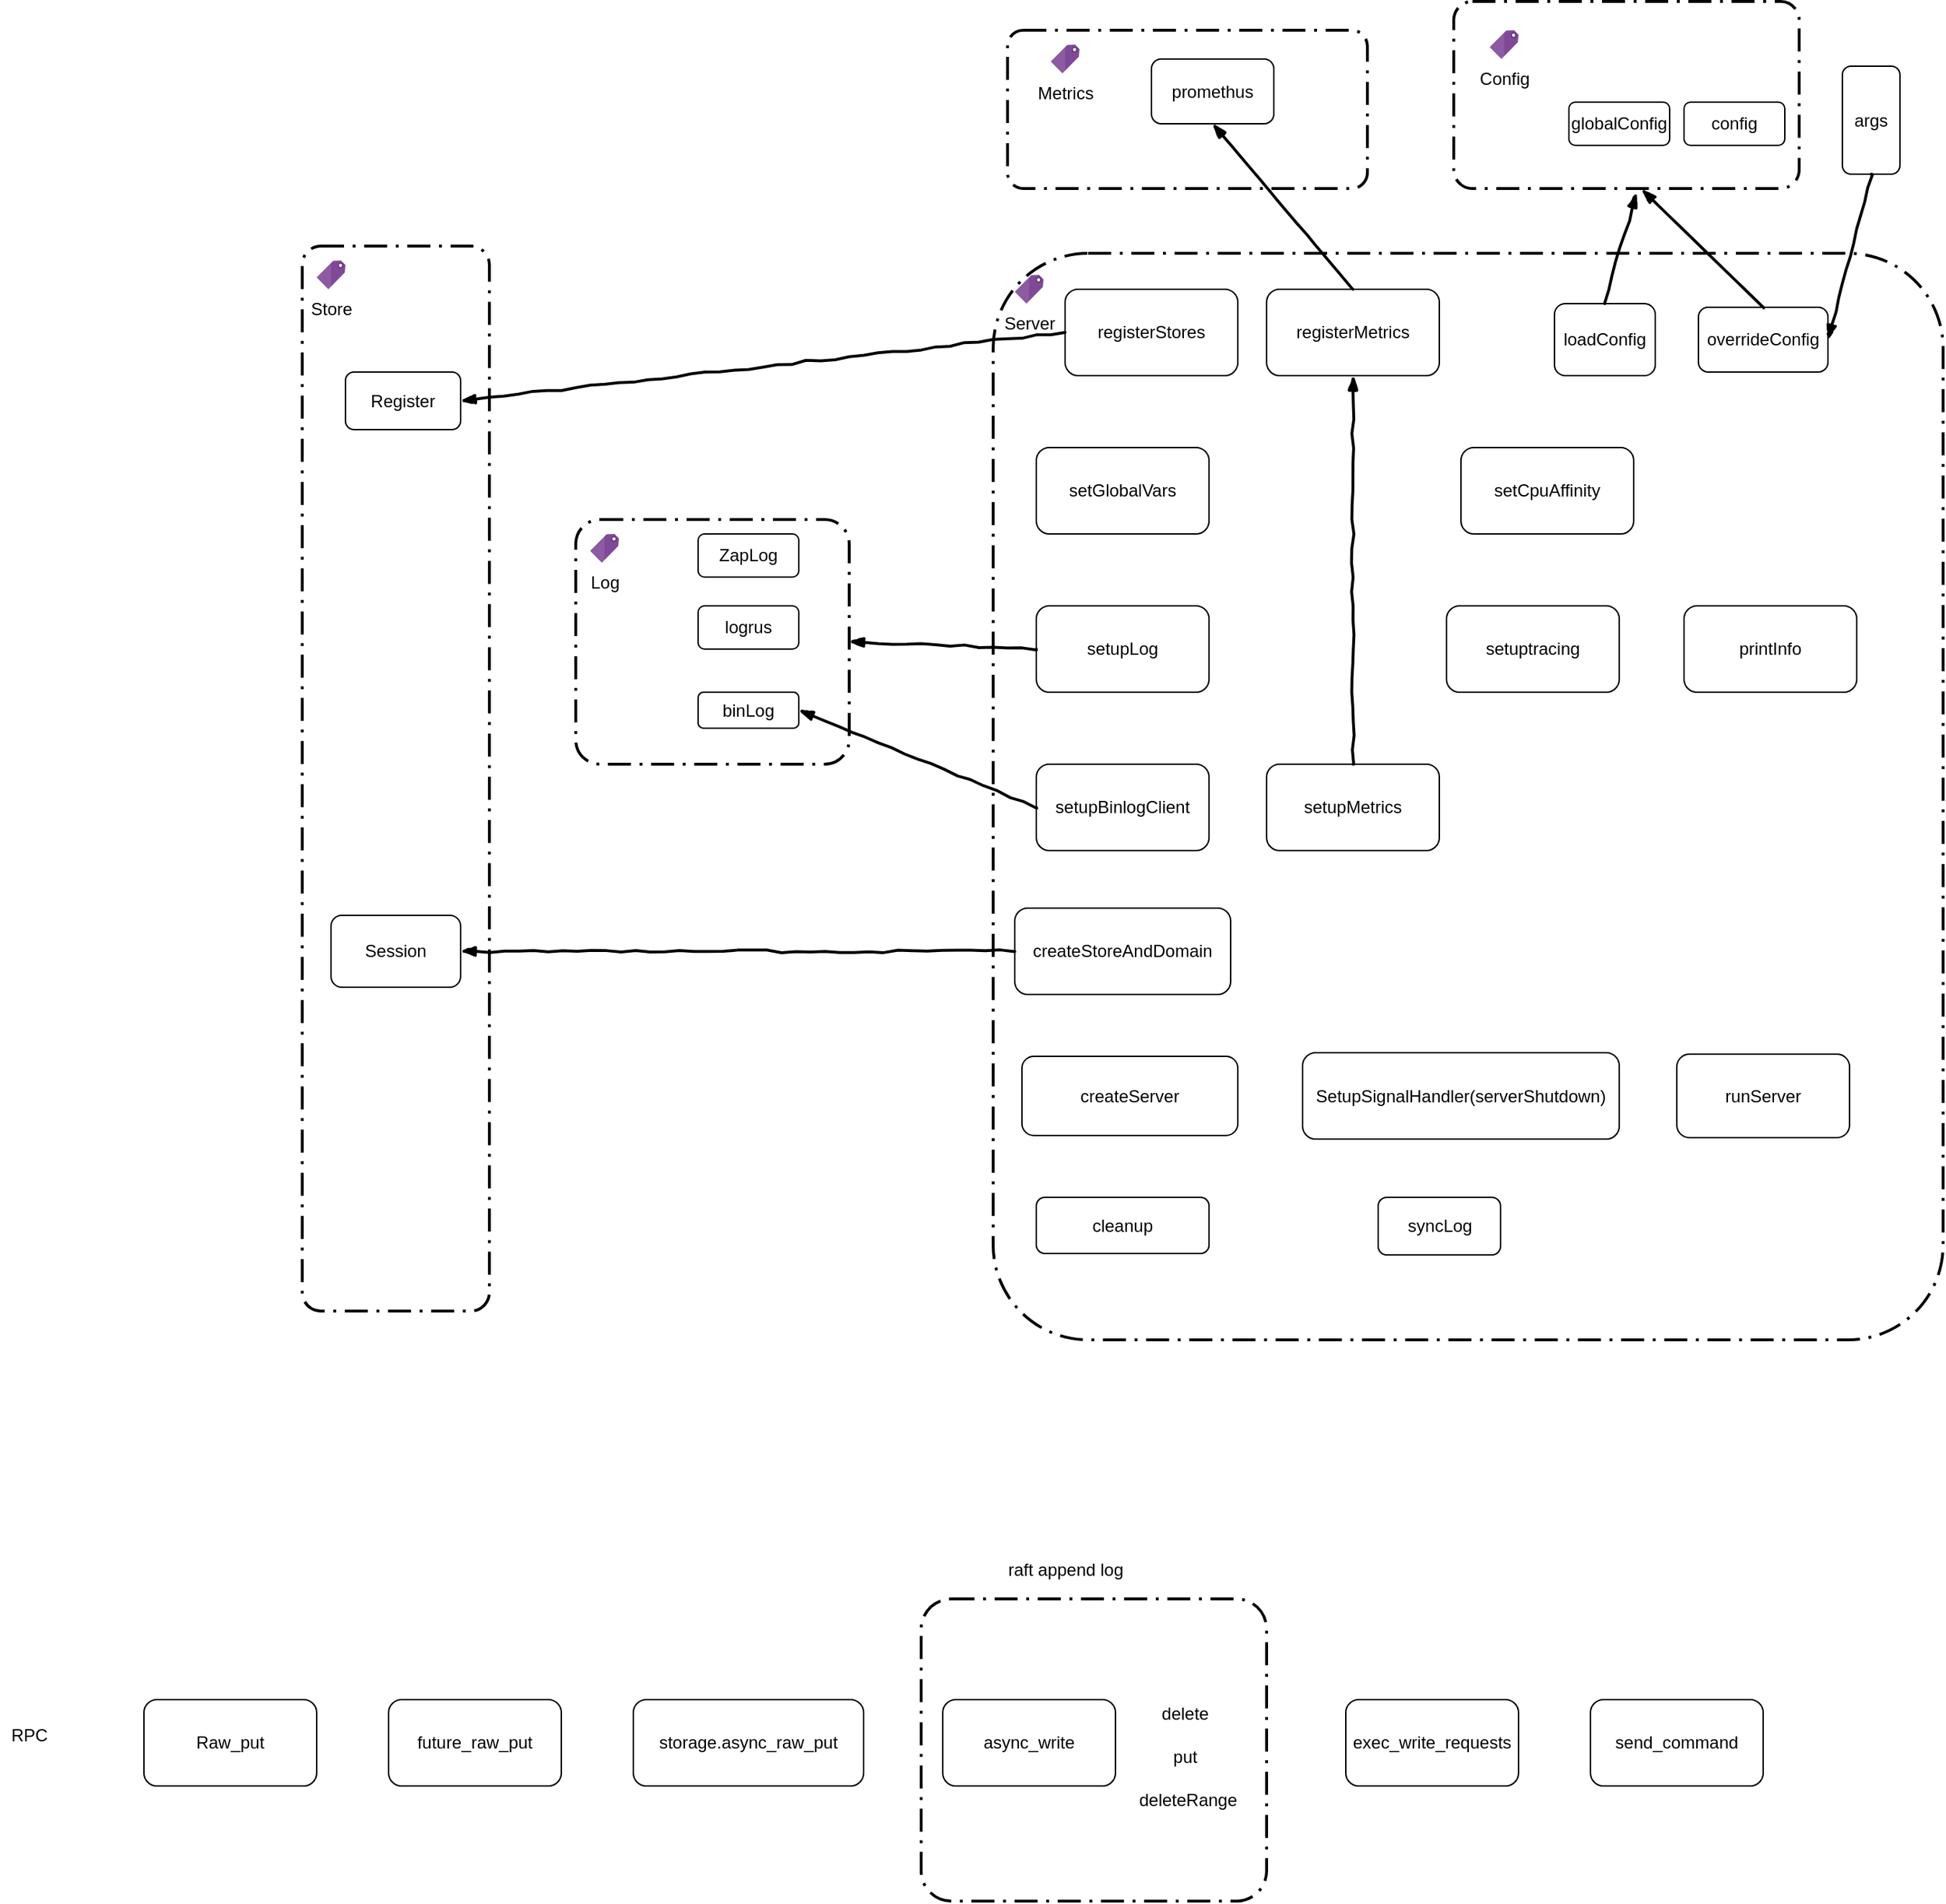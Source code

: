 <mxfile version="12.3.6" type="github" pages="1">
  <diagram id="XhCT36HkYSDXP21U2TD1" name="Page-1">
    <mxGraphModel dx="3197" dy="2367" grid="1" gridSize="10" guides="1" tooltips="1" connect="1" arrows="1" fold="1" page="1" pageScale="1" pageWidth="850" pageHeight="1100" math="0" shadow="0">
      <root>
        <mxCell id="0"/>
        <mxCell id="1" parent="0"/>
        <mxCell id="HmxhT_TRLdTRmaautLTd-18" value="" style="rounded=1;arcSize=10;dashed=1;fillColor=none;gradientColor=none;dashPattern=8 3 1 3;strokeWidth=2;" parent="1" vertex="1">
          <mxGeometry x="60" y="-5" width="660" height="755" as="geometry"/>
        </mxCell>
        <mxCell id="HmxhT_TRLdTRmaautLTd-1" value="registerStores" style="rounded=1;whiteSpace=wrap;html=1;" parent="1" vertex="1">
          <mxGeometry x="110" y="20" width="120" height="60" as="geometry"/>
        </mxCell>
        <mxCell id="HmxhT_TRLdTRmaautLTd-2" value="registerMetrics" style="rounded=1;whiteSpace=wrap;html=1;" parent="1" vertex="1">
          <mxGeometry x="250" y="20" width="120" height="60" as="geometry"/>
        </mxCell>
        <mxCell id="HmxhT_TRLdTRmaautLTd-3" value="loadConfig" style="rounded=1;whiteSpace=wrap;html=1;" parent="1" vertex="1">
          <mxGeometry x="450" y="30" width="70" height="50" as="geometry"/>
        </mxCell>
        <mxCell id="HmxhT_TRLdTRmaautLTd-4" value="overrideConfig" style="rounded=1;whiteSpace=wrap;html=1;" parent="1" vertex="1">
          <mxGeometry x="550" y="32.5" width="90" height="45" as="geometry"/>
        </mxCell>
        <mxCell id="HmxhT_TRLdTRmaautLTd-5" value="setGlobalVars" style="rounded=1;whiteSpace=wrap;html=1;" parent="1" vertex="1">
          <mxGeometry x="90" y="130" width="120" height="60" as="geometry"/>
        </mxCell>
        <mxCell id="HmxhT_TRLdTRmaautLTd-6" value="setCpuAffinity" style="rounded=1;whiteSpace=wrap;html=1;" parent="1" vertex="1">
          <mxGeometry x="385" y="130" width="120" height="60" as="geometry"/>
        </mxCell>
        <mxCell id="HmxhT_TRLdTRmaautLTd-7" value="setupLog" style="rounded=1;whiteSpace=wrap;html=1;" parent="1" vertex="1">
          <mxGeometry x="90" y="240" width="120" height="60" as="geometry"/>
        </mxCell>
        <mxCell id="HmxhT_TRLdTRmaautLTd-8" value="setuptracing" style="rounded=1;whiteSpace=wrap;html=1;" parent="1" vertex="1">
          <mxGeometry x="375" y="240" width="120" height="60" as="geometry"/>
        </mxCell>
        <mxCell id="HmxhT_TRLdTRmaautLTd-9" value="printInfo" style="rounded=1;whiteSpace=wrap;html=1;" parent="1" vertex="1">
          <mxGeometry x="540" y="240" width="120" height="60" as="geometry"/>
        </mxCell>
        <mxCell id="HmxhT_TRLdTRmaautLTd-10" value="setupBinlogClient" style="rounded=1;whiteSpace=wrap;html=1;" parent="1" vertex="1">
          <mxGeometry x="90" y="350" width="120" height="60" as="geometry"/>
        </mxCell>
        <mxCell id="HmxhT_TRLdTRmaautLTd-11" value="setupMetrics" style="rounded=1;whiteSpace=wrap;html=1;" parent="1" vertex="1">
          <mxGeometry x="250" y="350" width="120" height="60" as="geometry"/>
        </mxCell>
        <mxCell id="HmxhT_TRLdTRmaautLTd-12" value="createStoreAndDomain" style="rounded=1;whiteSpace=wrap;html=1;" parent="1" vertex="1">
          <mxGeometry x="75" y="450" width="150" height="60" as="geometry"/>
        </mxCell>
        <mxCell id="HmxhT_TRLdTRmaautLTd-13" value="createServer" style="rounded=1;whiteSpace=wrap;html=1;" parent="1" vertex="1">
          <mxGeometry x="80" y="553" width="150" height="55" as="geometry"/>
        </mxCell>
        <mxCell id="HmxhT_TRLdTRmaautLTd-14" value="SetupSignalHandler(serverShutdown)" style="rounded=1;whiteSpace=wrap;html=1;" parent="1" vertex="1">
          <mxGeometry x="275" y="550.5" width="220" height="60" as="geometry"/>
        </mxCell>
        <mxCell id="HmxhT_TRLdTRmaautLTd-15" value="runServer" style="rounded=1;whiteSpace=wrap;html=1;" parent="1" vertex="1">
          <mxGeometry x="535" y="551.5" width="120" height="58" as="geometry"/>
        </mxCell>
        <mxCell id="HmxhT_TRLdTRmaautLTd-16" value="cleanup" style="rounded=1;whiteSpace=wrap;html=1;" parent="1" vertex="1">
          <mxGeometry x="90" y="651" width="120" height="39" as="geometry"/>
        </mxCell>
        <mxCell id="HmxhT_TRLdTRmaautLTd-17" value="syncLog" style="rounded=1;whiteSpace=wrap;html=1;" parent="1" vertex="1">
          <mxGeometry x="327.5" y="651" width="85" height="40" as="geometry"/>
        </mxCell>
        <mxCell id="HmxhT_TRLdTRmaautLTd-19" value="Server" style="aspect=fixed;html=1;points=[];align=center;image;fontSize=12;image=img/lib/mscae/Tag.svg;" parent="1" vertex="1">
          <mxGeometry x="75" y="10" width="20" height="20" as="geometry"/>
        </mxCell>
        <mxCell id="HmxhT_TRLdTRmaautLTd-27" value="" style="rounded=1;arcSize=10;dashed=1;fillColor=none;gradientColor=none;dashPattern=8 3 1 3;strokeWidth=2;" parent="1" vertex="1">
          <mxGeometry x="-420" y="-10" width="130" height="740" as="geometry"/>
        </mxCell>
        <mxCell id="HmxhT_TRLdTRmaautLTd-28" value="Store" style="aspect=fixed;html=1;points=[];align=center;image;fontSize=12;image=img/lib/mscae/Tag.svg;" parent="1" vertex="1">
          <mxGeometry x="-410" width="20" height="20" as="geometry"/>
        </mxCell>
        <mxCell id="HmxhT_TRLdTRmaautLTd-29" value="Register" style="rounded=1;whiteSpace=wrap;html=1;" parent="1" vertex="1">
          <mxGeometry x="-390" y="77.5" width="80" height="40" as="geometry"/>
        </mxCell>
        <mxCell id="HmxhT_TRLdTRmaautLTd-30" value="" style="rounded=0;comic=1;strokeWidth=2;endArrow=blockThin;html=1;fontFamily=Comic Sans MS;fontStyle=1;exitX=0;exitY=0.5;exitDx=0;exitDy=0;entryX=1;entryY=0.5;entryDx=0;entryDy=0;" parent="1" source="HmxhT_TRLdTRmaautLTd-1" target="HmxhT_TRLdTRmaautLTd-29" edge="1">
          <mxGeometry width="50" height="50" relative="1" as="geometry">
            <mxPoint x="30" y="60" as="sourcePoint"/>
            <mxPoint x="-90" y="60" as="targetPoint"/>
          </mxGeometry>
        </mxCell>
        <mxCell id="HmxhT_TRLdTRmaautLTd-31" value="" style="rounded=1;arcSize=10;dashed=1;fillColor=none;gradientColor=none;dashPattern=8 3 1 3;strokeWidth=2;" parent="1" vertex="1">
          <mxGeometry x="70" y="-160" width="250" height="110" as="geometry"/>
        </mxCell>
        <mxCell id="HmxhT_TRLdTRmaautLTd-32" value="" style="rounded=0;comic=1;strokeWidth=2;endArrow=blockThin;html=1;fontFamily=Comic Sans MS;fontStyle=1;exitX=0.5;exitY=0;exitDx=0;exitDy=0;entryX=0.5;entryY=1;entryDx=0;entryDy=0;" parent="1" source="HmxhT_TRLdTRmaautLTd-2" target="HmxhT_TRLdTRmaautLTd-34" edge="1">
          <mxGeometry width="50" height="50" relative="1" as="geometry">
            <mxPoint x="260" y="15" as="sourcePoint"/>
            <mxPoint x="570" y="-60" as="targetPoint"/>
          </mxGeometry>
        </mxCell>
        <mxCell id="HmxhT_TRLdTRmaautLTd-33" value="Metrics" style="aspect=fixed;html=1;points=[];align=center;image;fontSize=12;image=img/lib/mscae/Tag.svg;" parent="1" vertex="1">
          <mxGeometry x="100" y="-150" width="20" height="20" as="geometry"/>
        </mxCell>
        <mxCell id="HmxhT_TRLdTRmaautLTd-34" value="promethus" style="rounded=1;whiteSpace=wrap;html=1;" parent="1" vertex="1">
          <mxGeometry x="170" y="-140" width="85" height="45" as="geometry"/>
        </mxCell>
        <mxCell id="HmxhT_TRLdTRmaautLTd-35" value="" style="rounded=1;arcSize=10;dashed=1;fillColor=none;gradientColor=none;dashPattern=8 3 1 3;strokeWidth=2;" parent="1" vertex="1">
          <mxGeometry x="380" y="-180" width="240" height="130" as="geometry"/>
        </mxCell>
        <mxCell id="HmxhT_TRLdTRmaautLTd-36" value="Config" style="aspect=fixed;html=1;points=[];align=center;image;fontSize=12;image=img/lib/mscae/Tag.svg;" parent="1" vertex="1">
          <mxGeometry x="405" y="-160" width="20" height="20" as="geometry"/>
        </mxCell>
        <mxCell id="HmxhT_TRLdTRmaautLTd-37" value="globalConfig" style="rounded=1;whiteSpace=wrap;html=1;" parent="1" vertex="1">
          <mxGeometry x="460" y="-110" width="70" height="30" as="geometry"/>
        </mxCell>
        <mxCell id="HmxhT_TRLdTRmaautLTd-39" value="config" style="rounded=1;whiteSpace=wrap;html=1;" parent="1" vertex="1">
          <mxGeometry x="540" y="-110" width="70" height="30" as="geometry"/>
        </mxCell>
        <mxCell id="HmxhT_TRLdTRmaautLTd-44" value="" style="rounded=0;comic=1;strokeWidth=2;endArrow=blockThin;html=1;fontFamily=Comic Sans MS;fontStyle=1;exitX=0.5;exitY=0;exitDx=0;exitDy=0;entryX=0.529;entryY=1.023;entryDx=0;entryDy=0;entryPerimeter=0;" parent="1" source="HmxhT_TRLdTRmaautLTd-3" target="HmxhT_TRLdTRmaautLTd-35" edge="1">
          <mxGeometry width="50" height="50" relative="1" as="geometry">
            <mxPoint x="700" y="-10" as="sourcePoint"/>
            <mxPoint x="750" y="-60" as="targetPoint"/>
          </mxGeometry>
        </mxCell>
        <mxCell id="HmxhT_TRLdTRmaautLTd-45" value="" style="rounded=0;comic=1;strokeWidth=2;endArrow=blockThin;html=1;fontFamily=Comic Sans MS;fontStyle=1;exitX=0.5;exitY=0;exitDx=0;exitDy=0;entryX=0.544;entryY=1.004;entryDx=0;entryDy=0;entryPerimeter=0;" parent="1" source="HmxhT_TRLdTRmaautLTd-4" target="HmxhT_TRLdTRmaautLTd-35" edge="1">
          <mxGeometry width="50" height="50" relative="1" as="geometry">
            <mxPoint x="680" y="-20" as="sourcePoint"/>
            <mxPoint x="730" y="-70" as="targetPoint"/>
          </mxGeometry>
        </mxCell>
        <mxCell id="HmxhT_TRLdTRmaautLTd-47" value="args" style="rounded=1;whiteSpace=wrap;html=1;" parent="1" vertex="1">
          <mxGeometry x="650" y="-135" width="40" height="75" as="geometry"/>
        </mxCell>
        <mxCell id="HmxhT_TRLdTRmaautLTd-48" value="" style="rounded=0;comic=1;strokeWidth=2;endArrow=blockThin;html=1;fontFamily=Comic Sans MS;fontStyle=1;exitX=0.5;exitY=1;exitDx=0;exitDy=0;entryX=1;entryY=0.5;entryDx=0;entryDy=0;" parent="1" source="HmxhT_TRLdTRmaautLTd-47" target="HmxhT_TRLdTRmaautLTd-4" edge="1">
          <mxGeometry width="50" height="50" relative="1" as="geometry">
            <mxPoint x="740" y="-10" as="sourcePoint"/>
            <mxPoint x="790" y="-60" as="targetPoint"/>
          </mxGeometry>
        </mxCell>
        <mxCell id="HmxhT_TRLdTRmaautLTd-49" value="" style="rounded=1;arcSize=10;dashed=1;fillColor=none;gradientColor=none;dashPattern=8 3 1 3;strokeWidth=2;" parent="1" vertex="1">
          <mxGeometry x="-230" y="180" width="190" height="170" as="geometry"/>
        </mxCell>
        <mxCell id="HmxhT_TRLdTRmaautLTd-50" value="Log" style="aspect=fixed;html=1;points=[];align=center;image;fontSize=12;image=img/lib/mscae/Tag.svg;" parent="1" vertex="1">
          <mxGeometry x="-220" y="190" width="20" height="20" as="geometry"/>
        </mxCell>
        <mxCell id="HmxhT_TRLdTRmaautLTd-51" value="ZapLog" style="rounded=1;whiteSpace=wrap;html=1;" parent="1" vertex="1">
          <mxGeometry x="-145" y="190" width="70" height="30" as="geometry"/>
        </mxCell>
        <mxCell id="HmxhT_TRLdTRmaautLTd-52" value="" style="rounded=0;comic=1;strokeWidth=2;endArrow=blockThin;html=1;fontFamily=Comic Sans MS;fontStyle=1;exitX=0;exitY=0.5;exitDx=0;exitDy=0;entryX=1;entryY=0.5;entryDx=0;entryDy=0;" parent="1" source="HmxhT_TRLdTRmaautLTd-7" target="HmxhT_TRLdTRmaautLTd-49" edge="1">
          <mxGeometry width="50" height="50" relative="1" as="geometry">
            <mxPoint x="-80" y="380" as="sourcePoint"/>
            <mxPoint x="-30" y="330" as="targetPoint"/>
          </mxGeometry>
        </mxCell>
        <mxCell id="HmxhT_TRLdTRmaautLTd-53" value="logrus" style="rounded=1;whiteSpace=wrap;html=1;" parent="1" vertex="1">
          <mxGeometry x="-145" y="240" width="70" height="30" as="geometry"/>
        </mxCell>
        <mxCell id="HmxhT_TRLdTRmaautLTd-54" value="binLog" style="rounded=1;whiteSpace=wrap;html=1;" parent="1" vertex="1">
          <mxGeometry x="-145" y="300" width="70" height="25" as="geometry"/>
        </mxCell>
        <mxCell id="HmxhT_TRLdTRmaautLTd-55" value="" style="rounded=0;comic=1;strokeWidth=2;endArrow=blockThin;html=1;fontFamily=Comic Sans MS;fontStyle=1;exitX=0;exitY=0.5;exitDx=0;exitDy=0;entryX=1;entryY=0.5;entryDx=0;entryDy=0;" parent="1" source="HmxhT_TRLdTRmaautLTd-10" target="HmxhT_TRLdTRmaautLTd-54" edge="1">
          <mxGeometry width="50" height="50" relative="1" as="geometry">
            <mxPoint x="-40" y="480" as="sourcePoint"/>
            <mxPoint x="10" y="430" as="targetPoint"/>
          </mxGeometry>
        </mxCell>
        <mxCell id="HmxhT_TRLdTRmaautLTd-56" value="" style="rounded=0;comic=1;strokeWidth=2;endArrow=blockThin;html=1;fontFamily=Comic Sans MS;fontStyle=1;exitX=0.5;exitY=0;exitDx=0;exitDy=0;entryX=0.5;entryY=1;entryDx=0;entryDy=0;" parent="1" source="HmxhT_TRLdTRmaautLTd-11" target="HmxhT_TRLdTRmaautLTd-2" edge="1">
          <mxGeometry width="50" height="50" relative="1" as="geometry">
            <mxPoint x="830" y="250" as="sourcePoint"/>
            <mxPoint x="880" y="200" as="targetPoint"/>
          </mxGeometry>
        </mxCell>
        <mxCell id="HmxhT_TRLdTRmaautLTd-58" value="" style="rounded=0;comic=1;strokeWidth=2;endArrow=blockThin;html=1;fontFamily=Comic Sans MS;fontStyle=1;exitX=0;exitY=0.5;exitDx=0;exitDy=0;entryX=1;entryY=0.5;entryDx=0;entryDy=0;" parent="1" source="HmxhT_TRLdTRmaautLTd-12" target="HmxhT_TRLdTRmaautLTd-59" edge="1">
          <mxGeometry width="50" height="50" relative="1" as="geometry">
            <mxPoint x="-180" y="530" as="sourcePoint"/>
            <mxPoint x="-130" y="480" as="targetPoint"/>
          </mxGeometry>
        </mxCell>
        <mxCell id="HmxhT_TRLdTRmaautLTd-59" value="Session" style="rounded=1;whiteSpace=wrap;html=1;" parent="1" vertex="1">
          <mxGeometry x="-400" y="455" width="90" height="50" as="geometry"/>
        </mxCell>
        <mxCell id="niVNCpxnwx3Cd_EfMshO-1" value="Raw_put" style="rounded=1;whiteSpace=wrap;html=1;" vertex="1" parent="1">
          <mxGeometry x="-530" y="1000" width="120" height="60" as="geometry"/>
        </mxCell>
        <mxCell id="niVNCpxnwx3Cd_EfMshO-3" value="RPC" style="text;html=1;align=center;verticalAlign=middle;resizable=0;points=[];;autosize=1;" vertex="1" parent="1">
          <mxGeometry x="-630" y="1015" width="40" height="20" as="geometry"/>
        </mxCell>
        <mxCell id="niVNCpxnwx3Cd_EfMshO-4" value="storage.async_raw_put" style="rounded=1;whiteSpace=wrap;html=1;" vertex="1" parent="1">
          <mxGeometry x="-190" y="1000" width="160" height="60" as="geometry"/>
        </mxCell>
        <mxCell id="niVNCpxnwx3Cd_EfMshO-6" value="future_raw_put" style="rounded=1;whiteSpace=wrap;html=1;" vertex="1" parent="1">
          <mxGeometry x="-360" y="1000" width="120" height="60" as="geometry"/>
        </mxCell>
        <mxCell id="niVNCpxnwx3Cd_EfMshO-7" value="async_write" style="rounded=1;whiteSpace=wrap;html=1;" vertex="1" parent="1">
          <mxGeometry x="25" y="1000" width="120" height="60" as="geometry"/>
        </mxCell>
        <mxCell id="niVNCpxnwx3Cd_EfMshO-9" value="delete" style="text;html=1;align=center;verticalAlign=middle;resizable=0;points=[];;autosize=1;" vertex="1" parent="1">
          <mxGeometry x="167.5" y="1000" width="50" height="20" as="geometry"/>
        </mxCell>
        <mxCell id="niVNCpxnwx3Cd_EfMshO-10" value="put" style="text;html=1;align=center;verticalAlign=middle;resizable=0;points=[];;autosize=1;" vertex="1" parent="1">
          <mxGeometry x="177.5" y="1030" width="30" height="20" as="geometry"/>
        </mxCell>
        <mxCell id="niVNCpxnwx3Cd_EfMshO-14" value="deleteRange" style="text;html=1;align=center;verticalAlign=middle;resizable=0;points=[];;autosize=1;" vertex="1" parent="1">
          <mxGeometry x="155" y="1060" width="80" height="20" as="geometry"/>
        </mxCell>
        <mxCell id="niVNCpxnwx3Cd_EfMshO-15" value="exec_write_requests" style="rounded=1;whiteSpace=wrap;html=1;" vertex="1" parent="1">
          <mxGeometry x="305" y="1000" width="120" height="60" as="geometry"/>
        </mxCell>
        <mxCell id="niVNCpxnwx3Cd_EfMshO-16" value="send_command" style="rounded=1;whiteSpace=wrap;html=1;" vertex="1" parent="1">
          <mxGeometry x="475" y="1000" width="120" height="60" as="geometry"/>
        </mxCell>
        <mxCell id="niVNCpxnwx3Cd_EfMshO-17" value="" style="rounded=1;arcSize=10;dashed=1;fillColor=none;gradientColor=none;dashPattern=8 3 1 3;strokeWidth=2;" vertex="1" parent="1">
          <mxGeometry x="10" y="930" width="240" height="210" as="geometry"/>
        </mxCell>
        <mxCell id="niVNCpxnwx3Cd_EfMshO-19" value="raft append log" style="text;html=1;align=center;verticalAlign=middle;resizable=0;points=[];;autosize=1;" vertex="1" parent="1">
          <mxGeometry x="60" y="900" width="100" height="20" as="geometry"/>
        </mxCell>
      </root>
    </mxGraphModel>
  </diagram>
</mxfile>
